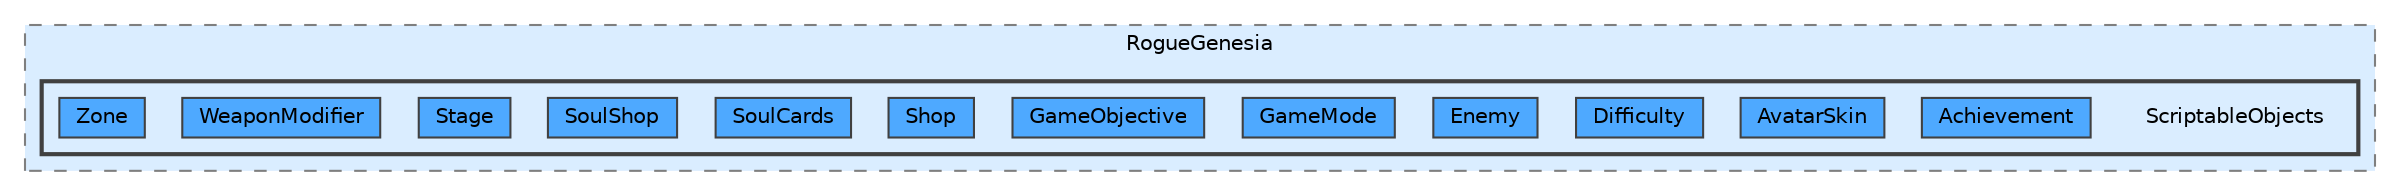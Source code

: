 digraph "Q:/IdleWave/Projet/Assets/Scripts/RogueGenesia/ScriptableObjects"
{
 // LATEX_PDF_SIZE
  bgcolor="transparent";
  edge [fontname=Helvetica,fontsize=10,labelfontname=Helvetica,labelfontsize=10];
  node [fontname=Helvetica,fontsize=10,shape=box,height=0.2,width=0.4];
  compound=true
  subgraph clusterdir_d4c8a807693b39dbeba49ac8db2dc23a {
    graph [ bgcolor="#daedff", pencolor="grey50", label="RogueGenesia", fontname=Helvetica,fontsize=10 style="filled,dashed", URL="dir_d4c8a807693b39dbeba49ac8db2dc23a.html",tooltip=""]
  subgraph clusterdir_b126eae8dc8e4603e91a4f47216e00aa {
    graph [ bgcolor="#daedff", pencolor="grey25", label="", fontname=Helvetica,fontsize=10 style="filled,bold", URL="dir_b126eae8dc8e4603e91a4f47216e00aa.html",tooltip=""]
    dir_b126eae8dc8e4603e91a4f47216e00aa [shape=plaintext, label="ScriptableObjects"];
  dir_9883dc07a49ab88139cf347eb629d6fd [label="Achievement", fillcolor="#4ea9ff", color="grey25", style="filled", URL="dir_9883dc07a49ab88139cf347eb629d6fd.html",tooltip=""];
  dir_eed361babc333178db25da8a538a6baa [label="AvatarSkin", fillcolor="#4ea9ff", color="grey25", style="filled", URL="dir_eed361babc333178db25da8a538a6baa.html",tooltip=""];
  dir_b3dfac6ce67ac1311f8f3904f53a544e [label="Difficulty", fillcolor="#4ea9ff", color="grey25", style="filled", URL="dir_b3dfac6ce67ac1311f8f3904f53a544e.html",tooltip=""];
  dir_b0baab694c93c51548879ebe5fea2013 [label="Enemy", fillcolor="#4ea9ff", color="grey25", style="filled", URL="dir_b0baab694c93c51548879ebe5fea2013.html",tooltip=""];
  dir_002da3c59102507e5111a16585a8fd84 [label="GameMode", fillcolor="#4ea9ff", color="grey25", style="filled", URL="dir_002da3c59102507e5111a16585a8fd84.html",tooltip=""];
  dir_ce10be526171a78bdae6b5169f9670c6 [label="GameObjective", fillcolor="#4ea9ff", color="grey25", style="filled", URL="dir_ce10be526171a78bdae6b5169f9670c6.html",tooltip=""];
  dir_61caec292de24186edb0ad0faffbff8c [label="Shop", fillcolor="#4ea9ff", color="grey25", style="filled", URL="dir_61caec292de24186edb0ad0faffbff8c.html",tooltip=""];
  dir_287e50e18b6c82b2c24b56580bce8da4 [label="SoulCards", fillcolor="#4ea9ff", color="grey25", style="filled", URL="dir_287e50e18b6c82b2c24b56580bce8da4.html",tooltip=""];
  dir_544f47bd6961efd365cc80b7c7f5c627 [label="SoulShop", fillcolor="#4ea9ff", color="grey25", style="filled", URL="dir_544f47bd6961efd365cc80b7c7f5c627.html",tooltip=""];
  dir_0b9b90b2aaa432f1a4d65179d77178d7 [label="Stage", fillcolor="#4ea9ff", color="grey25", style="filled", URL="dir_0b9b90b2aaa432f1a4d65179d77178d7.html",tooltip=""];
  dir_983076670978202e3e916c6d8efb132c [label="WeaponModifier", fillcolor="#4ea9ff", color="grey25", style="filled", URL="dir_983076670978202e3e916c6d8efb132c.html",tooltip=""];
  dir_69c72352cb9538458de2dd8c496db7ca [label="Zone", fillcolor="#4ea9ff", color="grey25", style="filled", URL="dir_69c72352cb9538458de2dd8c496db7ca.html",tooltip=""];
  }
  }
}
